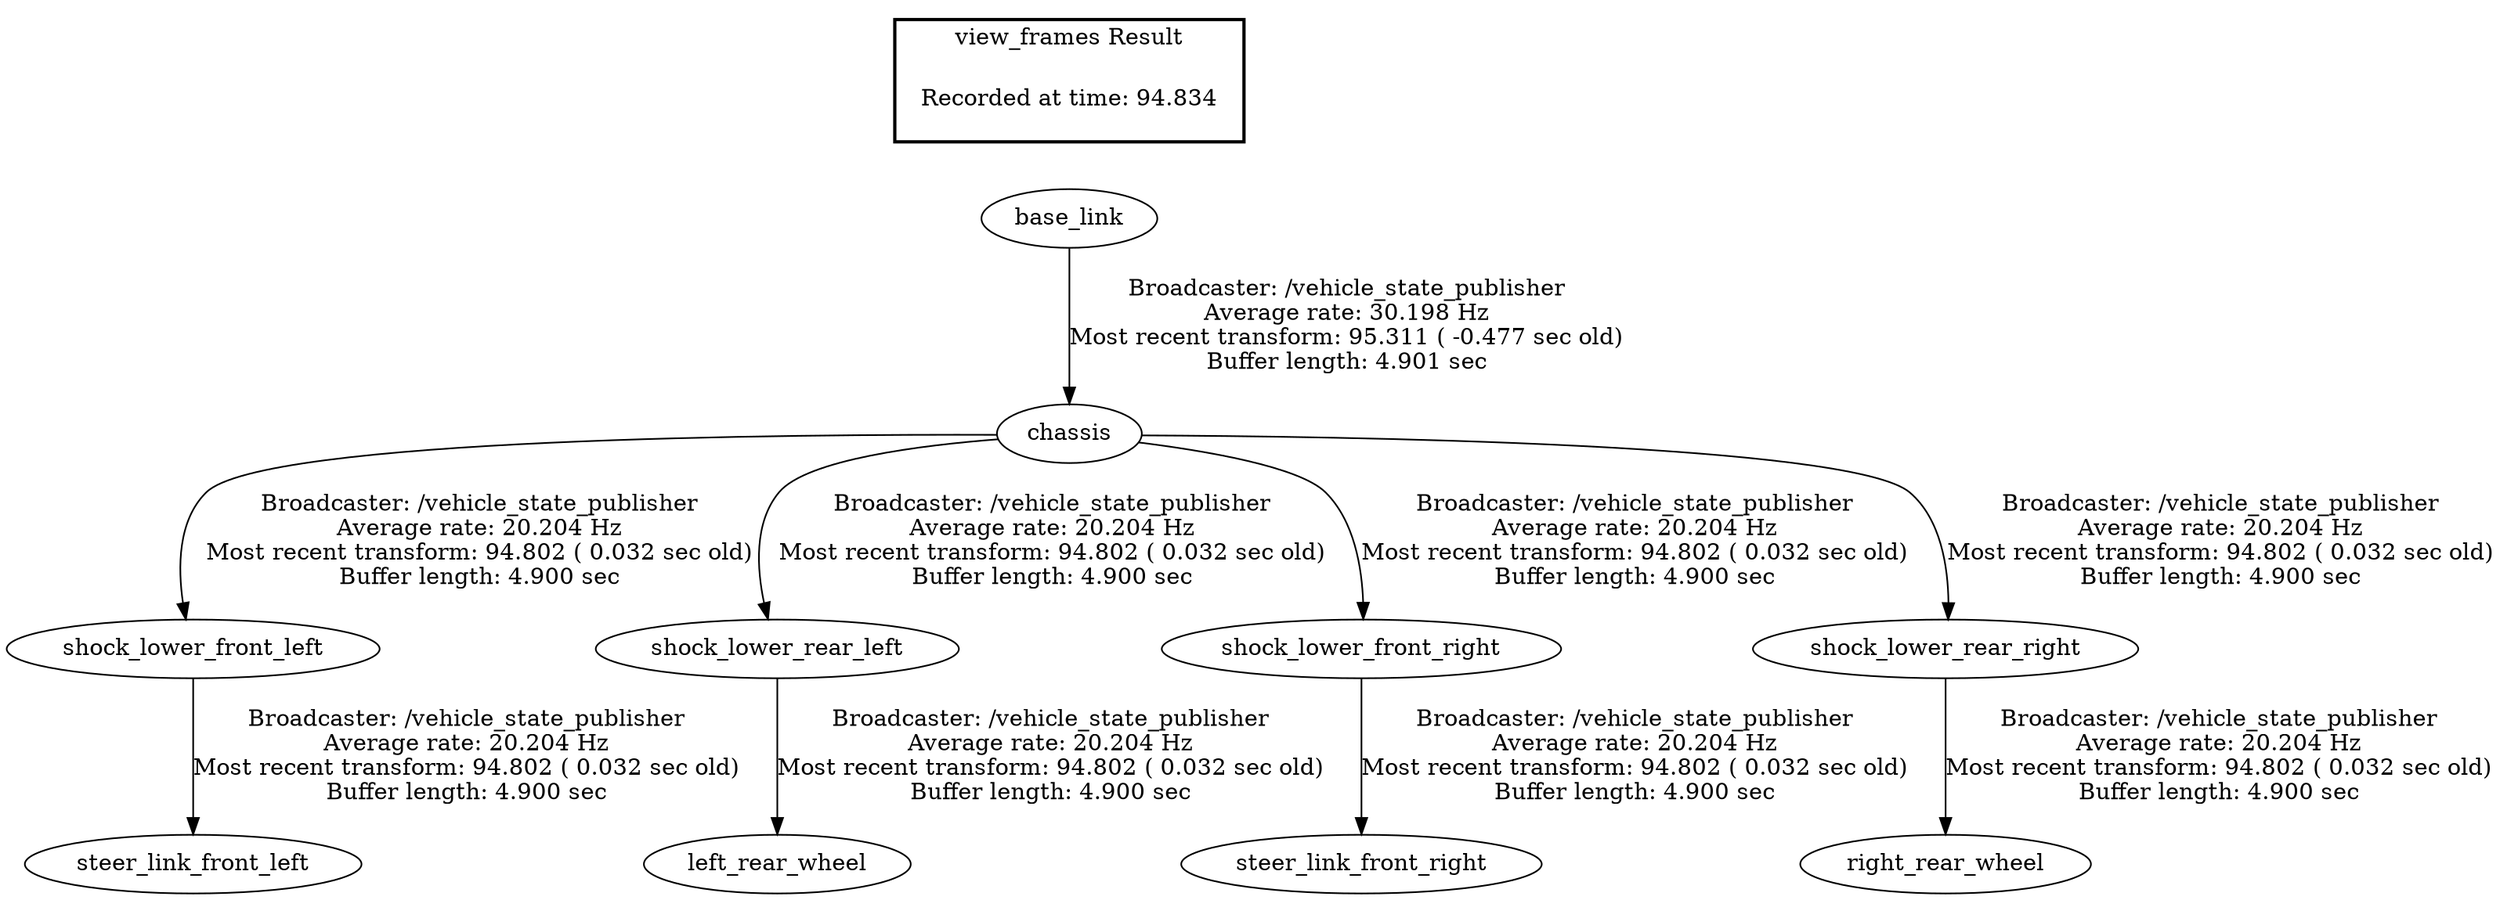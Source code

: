 digraph G {
"chassis" -> "shock_lower_front_left"[label="Broadcaster: /vehicle_state_publisher\nAverage rate: 20.204 Hz\nMost recent transform: 94.802 ( 0.032 sec old)\nBuffer length: 4.900 sec\n"];
"base_link" -> "chassis"[label="Broadcaster: /vehicle_state_publisher\nAverage rate: 30.198 Hz\nMost recent transform: 95.311 ( -0.477 sec old)\nBuffer length: 4.901 sec\n"];
"shock_lower_rear_left" -> "left_rear_wheel"[label="Broadcaster: /vehicle_state_publisher\nAverage rate: 20.204 Hz\nMost recent transform: 94.802 ( 0.032 sec old)\nBuffer length: 4.900 sec\n"];
"chassis" -> "shock_lower_rear_left"[label="Broadcaster: /vehicle_state_publisher\nAverage rate: 20.204 Hz\nMost recent transform: 94.802 ( 0.032 sec old)\nBuffer length: 4.900 sec\n"];
"shock_lower_front_left" -> "steer_link_front_left"[label="Broadcaster: /vehicle_state_publisher\nAverage rate: 20.204 Hz\nMost recent transform: 94.802 ( 0.032 sec old)\nBuffer length: 4.900 sec\n"];
"chassis" -> "shock_lower_front_right"[label="Broadcaster: /vehicle_state_publisher\nAverage rate: 20.204 Hz\nMost recent transform: 94.802 ( 0.032 sec old)\nBuffer length: 4.900 sec\n"];
"shock_lower_rear_right" -> "right_rear_wheel"[label="Broadcaster: /vehicle_state_publisher\nAverage rate: 20.204 Hz\nMost recent transform: 94.802 ( 0.032 sec old)\nBuffer length: 4.900 sec\n"];
"chassis" -> "shock_lower_rear_right"[label="Broadcaster: /vehicle_state_publisher\nAverage rate: 20.204 Hz\nMost recent transform: 94.802 ( 0.032 sec old)\nBuffer length: 4.900 sec\n"];
"shock_lower_front_right" -> "steer_link_front_right"[label="Broadcaster: /vehicle_state_publisher\nAverage rate: 20.204 Hz\nMost recent transform: 94.802 ( 0.032 sec old)\nBuffer length: 4.900 sec\n"];
edge [style=invis];
 subgraph cluster_legend { style=bold; color=black; label ="view_frames Result";
"Recorded at time: 94.834"[ shape=plaintext ] ;
 }->"base_link";
}
